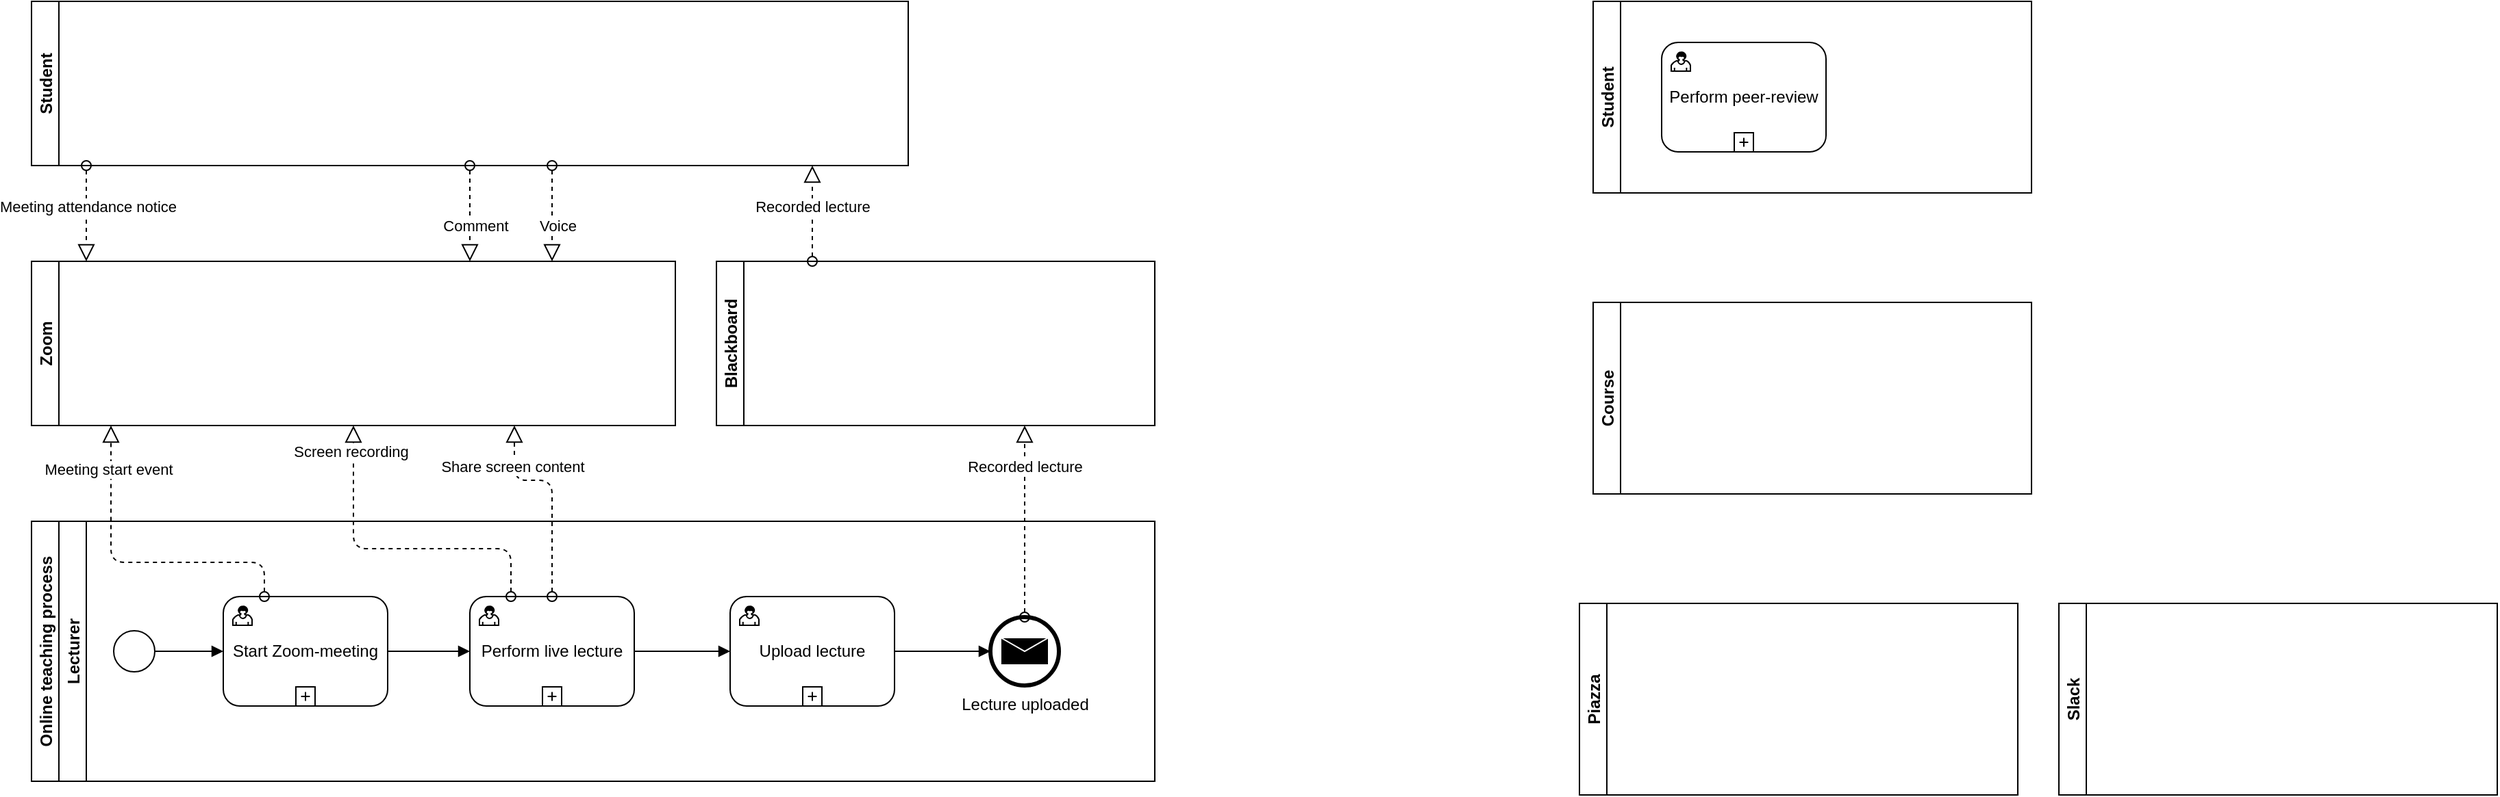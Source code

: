 <mxfile version="13.7.9" type="github">
  <diagram name="Page-1" id="2a216829-ef6e-dabb-86c1-c78162f3ba2b">
    <mxGraphModel dx="1426" dy="803" grid="1" gridSize="10" guides="1" tooltips="1" connect="1" arrows="1" fold="1" page="1" pageScale="1" pageWidth="1169" pageHeight="827" background="#ffffff" math="0" shadow="0">
      <root>
        <mxCell id="0" />
        <mxCell id="1" parent="0" />
        <mxCell id="fBf08EV4Grh3c670APQM-38" value="Student" style="swimlane;startSize=20;horizontal=0;" vertex="1" parent="1">
          <mxGeometry x="160" y="120" width="640" height="120" as="geometry" />
        </mxCell>
        <mxCell id="fBf08EV4Grh3c670APQM-41" value="Blackboard" style="swimlane;startSize=20;horizontal=0;" vertex="1" parent="1">
          <mxGeometry x="660" y="310" width="320" height="120" as="geometry" />
        </mxCell>
        <mxCell id="fBf08EV4Grh3c670APQM-42" value="Zoom" style="swimlane;startSize=20;horizontal=0;" vertex="1" parent="1">
          <mxGeometry x="160" y="310" width="470" height="120" as="geometry" />
        </mxCell>
        <mxCell id="fBf08EV4Grh3c670APQM-67" value="" style="startArrow=oval;startFill=0;startSize=7;endArrow=block;endFill=0;endSize=10;dashed=1;html=1;exitX=0.5;exitY=1;exitDx=0;exitDy=0;edgeStyle=orthogonalEdgeStyle;" edge="1" parent="fBf08EV4Grh3c670APQM-42" source="fBf08EV4Grh3c670APQM-38">
          <mxGeometry width="100" relative="1" as="geometry">
            <mxPoint x="390" y="255" as="sourcePoint" />
            <mxPoint x="320" as="targetPoint" />
            <Array as="points">
              <mxPoint x="320" y="-30" />
              <mxPoint x="320" y="-30" />
            </Array>
          </mxGeometry>
        </mxCell>
        <mxCell id="fBf08EV4Grh3c670APQM-68" value="Comment" style="edgeLabel;html=1;align=center;verticalAlign=middle;resizable=0;points=[];" vertex="1" connectable="0" parent="fBf08EV4Grh3c670APQM-67">
          <mxGeometry x="0.731" y="3" relative="1" as="geometry">
            <mxPoint x="1" y="-16.5" as="offset" />
          </mxGeometry>
        </mxCell>
        <mxCell id="fBf08EV4Grh3c670APQM-44" value="Online teaching process" style="swimlane;startSize=20;horizontal=0;" vertex="1" parent="1">
          <mxGeometry x="160" y="500" width="820" height="190" as="geometry" />
        </mxCell>
        <mxCell id="fBf08EV4Grh3c670APQM-39" value="Lecturer" style="swimlane;startSize=20;horizontal=0;" vertex="1" parent="fBf08EV4Grh3c670APQM-44">
          <mxGeometry x="20" width="800" height="190" as="geometry" />
        </mxCell>
        <mxCell id="fBf08EV4Grh3c670APQM-50" value="" style="shape=mxgraph.bpmn.shape;html=1;verticalLabelPosition=bottom;labelBackgroundColor=#ffffff;verticalAlign=top;align=center;perimeter=ellipsePerimeter;outlineConnect=0;outline=standard;symbol=general;" vertex="1" parent="fBf08EV4Grh3c670APQM-39">
          <mxGeometry x="40" y="80" width="30" height="30" as="geometry" />
        </mxCell>
        <mxCell id="fBf08EV4Grh3c670APQM-52" value="Start Zoom-meeting" style="html=1;whiteSpace=wrap;rounded=1;dropTarget=0;" vertex="1" parent="fBf08EV4Grh3c670APQM-39">
          <mxGeometry x="120" y="55" width="120" height="80" as="geometry" />
        </mxCell>
        <mxCell id="fBf08EV4Grh3c670APQM-53" value="" style="html=1;shape=mxgraph.bpmn.user_task;outlineConnect=0;" vertex="1" parent="fBf08EV4Grh3c670APQM-52">
          <mxGeometry width="14" height="14" relative="1" as="geometry">
            <mxPoint x="7" y="7" as="offset" />
          </mxGeometry>
        </mxCell>
        <mxCell id="fBf08EV4Grh3c670APQM-54" value="" style="html=1;shape=plus;outlineConnect=0;" vertex="1" parent="fBf08EV4Grh3c670APQM-52">
          <mxGeometry x="0.5" y="1" width="14" height="14" relative="1" as="geometry">
            <mxPoint x="-7" y="-14" as="offset" />
          </mxGeometry>
        </mxCell>
        <mxCell id="fBf08EV4Grh3c670APQM-51" style="edgeStyle=orthogonalEdgeStyle;rounded=0;orthogonalLoop=1;jettySize=auto;html=1;endArrow=block;endFill=1;entryX=0;entryY=0.5;entryDx=0;entryDy=0;" edge="1" parent="fBf08EV4Grh3c670APQM-39" source="fBf08EV4Grh3c670APQM-50" target="fBf08EV4Grh3c670APQM-52">
          <mxGeometry relative="1" as="geometry">
            <mxPoint x="110" y="95" as="targetPoint" />
          </mxGeometry>
        </mxCell>
        <mxCell id="fBf08EV4Grh3c670APQM-72" style="edgeStyle=orthogonalEdgeStyle;rounded=0;orthogonalLoop=1;jettySize=auto;html=1;entryX=0;entryY=0.5;entryDx=0;entryDy=0;endArrow=block;endFill=1;" edge="1" parent="fBf08EV4Grh3c670APQM-39" source="fBf08EV4Grh3c670APQM-60" target="fBf08EV4Grh3c670APQM-69">
          <mxGeometry relative="1" as="geometry" />
        </mxCell>
        <mxCell id="fBf08EV4Grh3c670APQM-60" value="Perform live lecture" style="html=1;whiteSpace=wrap;rounded=1;dropTarget=0;" vertex="1" parent="fBf08EV4Grh3c670APQM-39">
          <mxGeometry x="300" y="55" width="120" height="80" as="geometry" />
        </mxCell>
        <mxCell id="fBf08EV4Grh3c670APQM-61" value="" style="html=1;shape=mxgraph.bpmn.user_task;outlineConnect=0;" vertex="1" parent="fBf08EV4Grh3c670APQM-60">
          <mxGeometry width="14" height="14" relative="1" as="geometry">
            <mxPoint x="7" y="7" as="offset" />
          </mxGeometry>
        </mxCell>
        <mxCell id="fBf08EV4Grh3c670APQM-62" value="" style="html=1;shape=plus;outlineConnect=0;" vertex="1" parent="fBf08EV4Grh3c670APQM-60">
          <mxGeometry x="0.5" y="1" width="14" height="14" relative="1" as="geometry">
            <mxPoint x="-7" y="-14" as="offset" />
          </mxGeometry>
        </mxCell>
        <mxCell id="fBf08EV4Grh3c670APQM-59" style="edgeStyle=orthogonalEdgeStyle;rounded=0;orthogonalLoop=1;jettySize=auto;html=1;endArrow=block;endFill=1;entryX=0;entryY=0.5;entryDx=0;entryDy=0;" edge="1" parent="fBf08EV4Grh3c670APQM-39" source="fBf08EV4Grh3c670APQM-52" target="fBf08EV4Grh3c670APQM-60">
          <mxGeometry relative="1" as="geometry">
            <mxPoint x="280" y="95" as="targetPoint" />
          </mxGeometry>
        </mxCell>
        <mxCell id="fBf08EV4Grh3c670APQM-74" style="edgeStyle=orthogonalEdgeStyle;rounded=0;orthogonalLoop=1;jettySize=auto;html=1;entryX=0;entryY=0.5;entryDx=0;entryDy=0;endArrow=block;endFill=1;" edge="1" parent="fBf08EV4Grh3c670APQM-39" source="fBf08EV4Grh3c670APQM-69" target="fBf08EV4Grh3c670APQM-73">
          <mxGeometry relative="1" as="geometry" />
        </mxCell>
        <mxCell id="fBf08EV4Grh3c670APQM-69" value="Upload lecture" style="html=1;whiteSpace=wrap;rounded=1;dropTarget=0;" vertex="1" parent="fBf08EV4Grh3c670APQM-39">
          <mxGeometry x="490" y="55" width="120" height="80" as="geometry" />
        </mxCell>
        <mxCell id="fBf08EV4Grh3c670APQM-70" value="" style="html=1;shape=mxgraph.bpmn.user_task;outlineConnect=0;" vertex="1" parent="fBf08EV4Grh3c670APQM-69">
          <mxGeometry width="14" height="14" relative="1" as="geometry">
            <mxPoint x="7" y="7" as="offset" />
          </mxGeometry>
        </mxCell>
        <mxCell id="fBf08EV4Grh3c670APQM-71" value="" style="html=1;shape=plus;outlineConnect=0;" vertex="1" parent="fBf08EV4Grh3c670APQM-69">
          <mxGeometry x="0.5" y="1" width="14" height="14" relative="1" as="geometry">
            <mxPoint x="-7" y="-14" as="offset" />
          </mxGeometry>
        </mxCell>
        <mxCell id="fBf08EV4Grh3c670APQM-73" value="Lecture uploaded" style="shape=mxgraph.bpmn.shape;html=1;verticalLabelPosition=bottom;labelBackgroundColor=#ffffff;verticalAlign=top;align=center;perimeter=ellipsePerimeter;outlineConnect=0;outline=end;symbol=message;" vertex="1" parent="fBf08EV4Grh3c670APQM-39">
          <mxGeometry x="680" y="70" width="50" height="50" as="geometry" />
        </mxCell>
        <mxCell id="fBf08EV4Grh3c670APQM-55" value="" style="startArrow=oval;startFill=0;startSize=7;endArrow=block;endFill=0;endSize=10;dashed=1;html=1;exitX=0.25;exitY=0;exitDx=0;exitDy=0;edgeStyle=orthogonalEdgeStyle;" edge="1" parent="1" source="fBf08EV4Grh3c670APQM-52">
          <mxGeometry width="100" relative="1" as="geometry">
            <mxPoint x="120" y="480" as="sourcePoint" />
            <mxPoint x="218" y="430" as="targetPoint" />
            <Array as="points">
              <mxPoint x="330" y="530" />
              <mxPoint x="218" y="530" />
            </Array>
          </mxGeometry>
        </mxCell>
        <mxCell id="fBf08EV4Grh3c670APQM-56" value="Meeting start event" style="edgeLabel;html=1;align=center;verticalAlign=middle;resizable=0;points=[];" vertex="1" connectable="0" parent="fBf08EV4Grh3c670APQM-55">
          <mxGeometry x="0.731" y="3" relative="1" as="geometry">
            <mxPoint x="1" as="offset" />
          </mxGeometry>
        </mxCell>
        <mxCell id="fBf08EV4Grh3c670APQM-57" value="" style="startArrow=oval;startFill=0;startSize=7;endArrow=block;endFill=0;endSize=10;dashed=1;html=1;" edge="1" parent="1">
          <mxGeometry width="100" relative="1" as="geometry">
            <mxPoint x="200" y="240" as="sourcePoint" />
            <mxPoint x="200" y="310" as="targetPoint" />
          </mxGeometry>
        </mxCell>
        <mxCell id="fBf08EV4Grh3c670APQM-58" value="Meeting attendance notice" style="edgeLabel;html=1;align=center;verticalAlign=middle;resizable=0;points=[];" vertex="1" connectable="0" parent="fBf08EV4Grh3c670APQM-57">
          <mxGeometry x="-0.429" y="1" relative="1" as="geometry">
            <mxPoint y="10" as="offset" />
          </mxGeometry>
        </mxCell>
        <mxCell id="fBf08EV4Grh3c670APQM-63" value="" style="startArrow=oval;startFill=0;startSize=7;endArrow=block;endFill=0;endSize=10;dashed=1;html=1;exitX=0.25;exitY=0;exitDx=0;exitDy=0;edgeStyle=orthogonalEdgeStyle;" edge="1" parent="1" source="fBf08EV4Grh3c670APQM-60">
          <mxGeometry width="100" relative="1" as="geometry">
            <mxPoint x="340" y="565" as="sourcePoint" />
            <mxPoint x="395" y="430" as="targetPoint" />
            <Array as="points">
              <mxPoint x="510" y="520" />
              <mxPoint x="395" y="520" />
            </Array>
          </mxGeometry>
        </mxCell>
        <mxCell id="fBf08EV4Grh3c670APQM-64" value="Screen recording" style="edgeLabel;html=1;align=center;verticalAlign=middle;resizable=0;points=[];" vertex="1" connectable="0" parent="fBf08EV4Grh3c670APQM-63">
          <mxGeometry x="0.731" y="3" relative="1" as="geometry">
            <mxPoint x="1" y="-14" as="offset" />
          </mxGeometry>
        </mxCell>
        <mxCell id="fBf08EV4Grh3c670APQM-65" value="" style="startArrow=oval;startFill=0;startSize=7;endArrow=block;endFill=0;endSize=10;dashed=1;html=1;exitX=0.5;exitY=0;exitDx=0;exitDy=0;edgeStyle=orthogonalEdgeStyle;entryX=0.75;entryY=1;entryDx=0;entryDy=0;" edge="1" parent="1" source="fBf08EV4Grh3c670APQM-60" target="fBf08EV4Grh3c670APQM-42">
          <mxGeometry width="100" relative="1" as="geometry">
            <mxPoint x="520" y="565" as="sourcePoint" />
            <mxPoint x="405" y="440" as="targetPoint" />
            <Array as="points">
              <mxPoint x="540" y="470" />
              <mxPoint x="513" y="470" />
            </Array>
          </mxGeometry>
        </mxCell>
        <mxCell id="fBf08EV4Grh3c670APQM-66" value="Share screen content" style="edgeLabel;html=1;align=center;verticalAlign=middle;resizable=0;points=[];" vertex="1" connectable="0" parent="fBf08EV4Grh3c670APQM-65">
          <mxGeometry x="0.731" y="3" relative="1" as="geometry">
            <mxPoint x="1" y="9.5" as="offset" />
          </mxGeometry>
        </mxCell>
        <mxCell id="fBf08EV4Grh3c670APQM-75" value="" style="startArrow=oval;startFill=0;startSize=7;endArrow=block;endFill=0;endSize=10;dashed=1;html=1;exitX=0.5;exitY=0;exitDx=0;exitDy=0;" edge="1" parent="1" source="fBf08EV4Grh3c670APQM-73">
          <mxGeometry width="100" relative="1" as="geometry">
            <mxPoint x="980" y="460" as="sourcePoint" />
            <mxPoint x="885" y="430" as="targetPoint" />
          </mxGeometry>
        </mxCell>
        <mxCell id="fBf08EV4Grh3c670APQM-76" value="Recorded lecture" style="edgeLabel;html=1;align=center;verticalAlign=middle;resizable=0;points=[];" vertex="1" connectable="0" parent="fBf08EV4Grh3c670APQM-75">
          <mxGeometry x="0.671" relative="1" as="geometry">
            <mxPoint y="7" as="offset" />
          </mxGeometry>
        </mxCell>
        <mxCell id="fBf08EV4Grh3c670APQM-79" value="" style="startArrow=oval;startFill=0;startSize=7;endArrow=block;endFill=0;endSize=10;dashed=1;html=1;" edge="1" parent="1">
          <mxGeometry width="100" relative="1" as="geometry">
            <mxPoint x="730" y="310" as="sourcePoint" />
            <mxPoint x="730" y="240" as="targetPoint" />
          </mxGeometry>
        </mxCell>
        <mxCell id="fBf08EV4Grh3c670APQM-80" value="Recorded lecture" style="edgeLabel;html=1;align=center;verticalAlign=middle;resizable=0;points=[];" vertex="1" connectable="0" parent="fBf08EV4Grh3c670APQM-79">
          <mxGeometry x="0.429" relative="1" as="geometry">
            <mxPoint y="10" as="offset" />
          </mxGeometry>
        </mxCell>
        <mxCell id="fBf08EV4Grh3c670APQM-81" value="" style="startArrow=oval;startFill=0;startSize=7;endArrow=block;endFill=0;endSize=10;dashed=1;html=1;edgeStyle=orthogonalEdgeStyle;" edge="1" parent="1">
          <mxGeometry width="100" relative="1" as="geometry">
            <mxPoint x="540" y="240" as="sourcePoint" />
            <mxPoint x="540" y="310" as="targetPoint" />
            <Array as="points">
              <mxPoint x="540" y="270" />
              <mxPoint x="540" y="270" />
            </Array>
          </mxGeometry>
        </mxCell>
        <mxCell id="fBf08EV4Grh3c670APQM-82" value="Voice" style="edgeLabel;html=1;align=center;verticalAlign=middle;resizable=0;points=[];" vertex="1" connectable="0" parent="fBf08EV4Grh3c670APQM-81">
          <mxGeometry x="0.731" y="3" relative="1" as="geometry">
            <mxPoint x="1" y="-16.5" as="offset" />
          </mxGeometry>
        </mxCell>
        <mxCell id="fBf08EV4Grh3c670APQM-83" value="Course" style="swimlane;startSize=20;horizontal=0;" vertex="1" parent="1">
          <mxGeometry x="1300" y="340" width="320" height="140" as="geometry" />
        </mxCell>
        <mxCell id="fBf08EV4Grh3c670APQM-84" value="Student" style="swimlane;startSize=20;horizontal=0;" vertex="1" parent="1">
          <mxGeometry x="1300" y="120" width="320" height="140" as="geometry" />
        </mxCell>
        <mxCell id="fBf08EV4Grh3c670APQM-85" value="Perform peer-review" style="html=1;whiteSpace=wrap;rounded=1;dropTarget=0;" vertex="1" parent="fBf08EV4Grh3c670APQM-84">
          <mxGeometry x="50" y="30" width="120" height="80" as="geometry" />
        </mxCell>
        <mxCell id="fBf08EV4Grh3c670APQM-86" value="" style="html=1;shape=mxgraph.bpmn.user_task;outlineConnect=0;" vertex="1" parent="fBf08EV4Grh3c670APQM-85">
          <mxGeometry width="14" height="14" relative="1" as="geometry">
            <mxPoint x="7" y="7" as="offset" />
          </mxGeometry>
        </mxCell>
        <mxCell id="fBf08EV4Grh3c670APQM-87" value="" style="html=1;shape=plus;outlineConnect=0;" vertex="1" parent="fBf08EV4Grh3c670APQM-85">
          <mxGeometry x="0.5" y="1" width="14" height="14" relative="1" as="geometry">
            <mxPoint x="-7" y="-14" as="offset" />
          </mxGeometry>
        </mxCell>
        <mxCell id="fBf08EV4Grh3c670APQM-92" value="Piazza" style="swimlane;startSize=20;horizontal=0;" vertex="1" parent="1">
          <mxGeometry x="1290" y="560" width="320" height="140" as="geometry" />
        </mxCell>
        <mxCell id="fBf08EV4Grh3c670APQM-93" value="Slack" style="swimlane;startSize=20;horizontal=0;" vertex="1" parent="1">
          <mxGeometry x="1640" y="560" width="320" height="140" as="geometry" />
        </mxCell>
      </root>
    </mxGraphModel>
  </diagram>
</mxfile>
